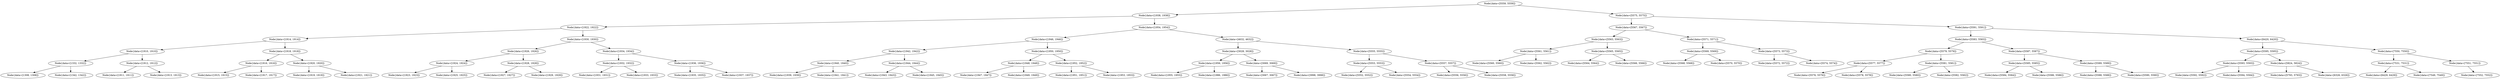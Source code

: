 digraph G{
617293499 [label="Node{data=[5559, 5559]}"]
617293499 -> 1844521873
1844521873 [label="Node{data=[1938, 1938]}"]
1844521873 -> 1112250637
1112250637 [label="Node{data=[1922, 1922]}"]
1112250637 -> 1932926761
1932926761 [label="Node{data=[1914, 1914]}"]
1932926761 -> 246743306
246743306 [label="Node{data=[1910, 1910]}"]
246743306 -> 1794907886
1794907886 [label="Node{data=[1332, 1332]}"]
1794907886 -> 1960927565
1960927565 [label="Node{data=[1308, 1308]}"]
1794907886 -> 929949615
929949615 [label="Node{data=[1342, 1342]}"]
246743306 -> 301341977
301341977 [label="Node{data=[1912, 1912]}"]
301341977 -> 460810919
460810919 [label="Node{data=[1911, 1911]}"]
301341977 -> 1684245389
1684245389 [label="Node{data=[1913, 1913]}"]
1932926761 -> 1022056497
1022056497 [label="Node{data=[1918, 1918]}"]
1022056497 -> 500470880
500470880 [label="Node{data=[1916, 1916]}"]
500470880 -> 1029105455
1029105455 [label="Node{data=[1915, 1915]}"]
500470880 -> 1167142123
1167142123 [label="Node{data=[1917, 1917]}"]
1022056497 -> 601743032
601743032 [label="Node{data=[1920, 1920]}"]
601743032 -> 437467447
437467447 [label="Node{data=[1919, 1919]}"]
601743032 -> 276224709
276224709 [label="Node{data=[1921, 1921]}"]
1112250637 -> 1548503636
1548503636 [label="Node{data=[1930, 1930]}"]
1548503636 -> 296318843
296318843 [label="Node{data=[1926, 1926]}"]
296318843 -> 309346040
309346040 [label="Node{data=[1924, 1924]}"]
309346040 -> 888569473
888569473 [label="Node{data=[1923, 1923]}"]
309346040 -> 181836961
181836961 [label="Node{data=[1925, 1925]}"]
296318843 -> 1344155695
1344155695 [label="Node{data=[1928, 1928]}"]
1344155695 -> 1133134634
1133134634 [label="Node{data=[1927, 1927]}"]
1344155695 -> 1150238636
1150238636 [label="Node{data=[1929, 1929]}"]
1548503636 -> 2055376904
2055376904 [label="Node{data=[1934, 1934]}"]
2055376904 -> 1539065919
1539065919 [label="Node{data=[1932, 1932]}"]
1539065919 -> 1245631345
1245631345 [label="Node{data=[1931, 1931]}"]
1539065919 -> 2003953605
2003953605 [label="Node{data=[1933, 1933]}"]
2055376904 -> 421342195
421342195 [label="Node{data=[1936, 1936]}"]
421342195 -> 551122271
551122271 [label="Node{data=[1935, 1935]}"]
421342195 -> 473997166
473997166 [label="Node{data=[1937, 1937]}"]
1844521873 -> 1685523692
1685523692 [label="Node{data=[1954, 1954]}"]
1685523692 -> 340123938
340123938 [label="Node{data=[1946, 1946]}"]
340123938 -> 2136804728
2136804728 [label="Node{data=[1942, 1942]}"]
2136804728 -> 1736328722
1736328722 [label="Node{data=[1940, 1940]}"]
1736328722 -> 993146493
993146493 [label="Node{data=[1939, 1939]}"]
1736328722 -> 12946632
12946632 [label="Node{data=[1941, 1941]}"]
2136804728 -> 400844645
400844645 [label="Node{data=[1944, 1944]}"]
400844645 -> 37743965
37743965 [label="Node{data=[1943, 1943]}"]
400844645 -> 672445113
672445113 [label="Node{data=[1945, 1945]}"]
340123938 -> 68929727
68929727 [label="Node{data=[1950, 1950]}"]
68929727 -> 812668950
812668950 [label="Node{data=[1948, 1948]}"]
812668950 -> 1306009152
1306009152 [label="Node{data=[1947, 1947]}"]
812668950 -> 1079307320
1079307320 [label="Node{data=[1949, 1949]}"]
68929727 -> 449874621
449874621 [label="Node{data=[1952, 1952]}"]
449874621 -> 676512025
676512025 [label="Node{data=[1951, 1951]}"]
449874621 -> 636870733
636870733 [label="Node{data=[1953, 1953]}"]
1685523692 -> 1109917159
1109917159 [label="Node{data=[4632, 4632]}"]
1109917159 -> 1555825276
1555825276 [label="Node{data=[3028, 3028]}"]
1555825276 -> 1658342139
1658342139 [label="Node{data=[1956, 1956]}"]
1658342139 -> 1755654501
1755654501 [label="Node{data=[1955, 1955]}"]
1658342139 -> 361769299
361769299 [label="Node{data=[1986, 1986]}"]
1555825276 -> 688092799
688092799 [label="Node{data=[3069, 3069]}"]
688092799 -> 162299446
162299446 [label="Node{data=[3067, 3067]}"]
688092799 -> 1208189031
1208189031 [label="Node{data=[3998, 3998]}"]
1109917159 -> 1557000837
1557000837 [label="Node{data=[5555, 5555]}"]
1557000837 -> 1859114989
1859114989 [label="Node{data=[5553, 5553]}"]
1859114989 -> 74992076
74992076 [label="Node{data=[5552, 5552]}"]
1859114989 -> 1353507228
1353507228 [label="Node{data=[5554, 5554]}"]
1557000837 -> 1665558742
1665558742 [label="Node{data=[5557, 5557]}"]
1665558742 -> 1931918316
1931918316 [label="Node{data=[5556, 5556]}"]
1665558742 -> 894876269
894876269 [label="Node{data=[5558, 5558]}"]
617293499 -> 46206298
46206298 [label="Node{data=[5575, 5575]}"]
46206298 -> 1376896268
1376896268 [label="Node{data=[5567, 5567]}"]
1376896268 -> 338619769
338619769 [label="Node{data=[5563, 5563]}"]
338619769 -> 346794051
346794051 [label="Node{data=[5561, 5561]}"]
346794051 -> 512412753
512412753 [label="Node{data=[5560, 5560]}"]
346794051 -> 1114592041
1114592041 [label="Node{data=[5562, 5562]}"]
338619769 -> 566831928
566831928 [label="Node{data=[5565, 5565]}"]
566831928 -> 1760130802
1760130802 [label="Node{data=[5564, 5564]}"]
566831928 -> 541706234
541706234 [label="Node{data=[5566, 5566]}"]
1376896268 -> 403128001
403128001 [label="Node{data=[5571, 5571]}"]
403128001 -> 1895777810
1895777810 [label="Node{data=[5569, 5569]}"]
1895777810 -> 1392701465
1392701465 [label="Node{data=[5568, 5568]}"]
1895777810 -> 1033538452
1033538452 [label="Node{data=[5570, 5570]}"]
403128001 -> 474631120
474631120 [label="Node{data=[5573, 5573]}"]
474631120 -> 370102685
370102685 [label="Node{data=[5572, 5572]}"]
474631120 -> 1380579709
1380579709 [label="Node{data=[5574, 5574]}"]
46206298 -> 996548235
996548235 [label="Node{data=[5591, 5591]}"]
996548235 -> 1966921468
1966921468 [label="Node{data=[5583, 5583]}"]
1966921468 -> 424931967
424931967 [label="Node{data=[5579, 5579]}"]
424931967 -> 80503353
80503353 [label="Node{data=[5577, 5577]}"]
80503353 -> 265664109
265664109 [label="Node{data=[5576, 5576]}"]
80503353 -> 474815069
474815069 [label="Node{data=[5578, 5578]}"]
424931967 -> 436978593
436978593 [label="Node{data=[5581, 5581]}"]
436978593 -> 2108798835
2108798835 [label="Node{data=[5580, 5580]}"]
436978593 -> 1609891958
1609891958 [label="Node{data=[5582, 5582]}"]
1966921468 -> 731801127
731801127 [label="Node{data=[5587, 5587]}"]
731801127 -> 1875684926
1875684926 [label="Node{data=[5585, 5585]}"]
1875684926 -> 523671195
523671195 [label="Node{data=[5584, 5584]}"]
1875684926 -> 1748489147
1748489147 [label="Node{data=[5586, 5586]}"]
731801127 -> 817905604
817905604 [label="Node{data=[5589, 5589]}"]
817905604 -> 989317820
989317820 [label="Node{data=[5588, 5588]}"]
817905604 -> 299761975
299761975 [label="Node{data=[5590, 5590]}"]
996548235 -> 1193456316
1193456316 [label="Node{data=[6420, 6420]}"]
1193456316 -> 1991084931
1991084931 [label="Node{data=[5595, 5595]}"]
1991084931 -> 1921715648
1921715648 [label="Node{data=[5593, 5593]}"]
1921715648 -> 322796831
322796831 [label="Node{data=[5592, 5592]}"]
1921715648 -> 1096321686
1096321686 [label="Node{data=[5594, 5594]}"]
1991084931 -> 1538515117
1538515117 [label="Node{data=[5824, 5824]}"]
1538515117 -> 1912341270
1912341270 [label="Node{data=[5793, 5793]}"]
1538515117 -> 156323251
156323251 [label="Node{data=[6326, 6326]}"]
1193456316 -> 215509557
215509557 [label="Node{data=[7550, 7550]}"]
215509557 -> 1219122571
1219122571 [label="Node{data=[7531, 7531]}"]
1219122571 -> 1499405115
1499405115 [label="Node{data=[6429, 6429]}"]
1219122571 -> 1516300662
1516300662 [label="Node{data=[7549, 7549]}"]
215509557 -> 354859469
354859469 [label="Node{data=[7551, 7551]}"]
354859469 -> 263893231
263893231 [label="Node{data=[7552, 7552]}"]
}